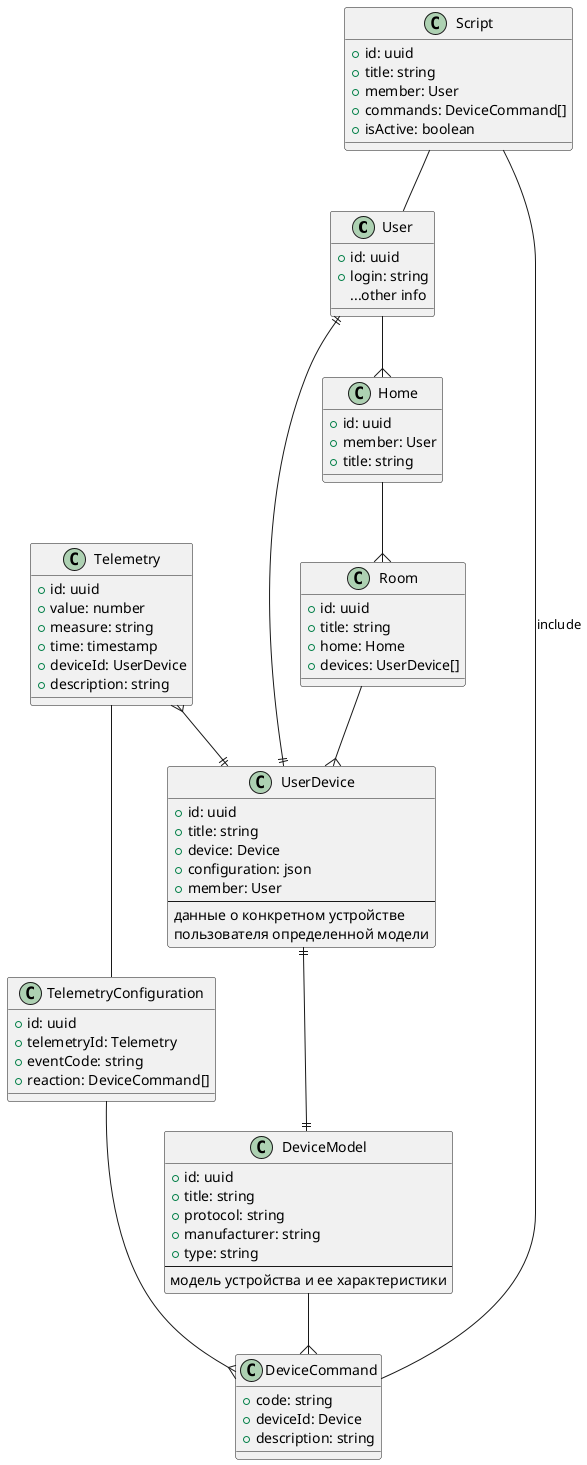 @startuml

class User {
    +id: uuid
    +login: string
    ...other info
}

class UserDevice {
    +id: uuid
    +title: string
    +device: Device
    +configuration: json
    +member: User
    ---
    данные о конкретном устройстве
     пользователя определенной модели
}

class DeviceModel {
    +id: uuid
    +title: string
    +protocol: string
    +manufacturer: string
    +type: string
  ---
    модель устройства и ее характеристики
}

class DeviceCommand {
    +code: string
    +deviceId: Device
    +description: string
}

class Telemetry {
    +id: uuid
    +value: number
    +measure: string
    +time: timestamp
    +deviceId: UserDevice
    +description: string
}

class TelemetryConfiguration {
    +id: uuid
    +telemetryId: Telemetry
    +eventCode: string
    +reaction: DeviceCommand[]
}

class Script {
    +id: uuid
    +title: string
    +member: User
    +commands: DeviceCommand[]
    +isActive: boolean
}

class Home {
    +id: uuid
    +member: User
    +title: string
}

class Room {
    +id: uuid
    +title: string
    +home: Home
    +devices: UserDevice[]
}

UserDevice ||--|| User
UserDevice ||--|| DeviceModel
DeviceModel --{ DeviceCommand
Telemetry }--|| UserDevice
Telemetry -- TelemetryConfiguration
TelemetryConfiguration --{ DeviceCommand
Script -- User
Script -- DeviceCommand: include
User --{ Home
Home --{ Room
Room --{ UserDevice


@enduml